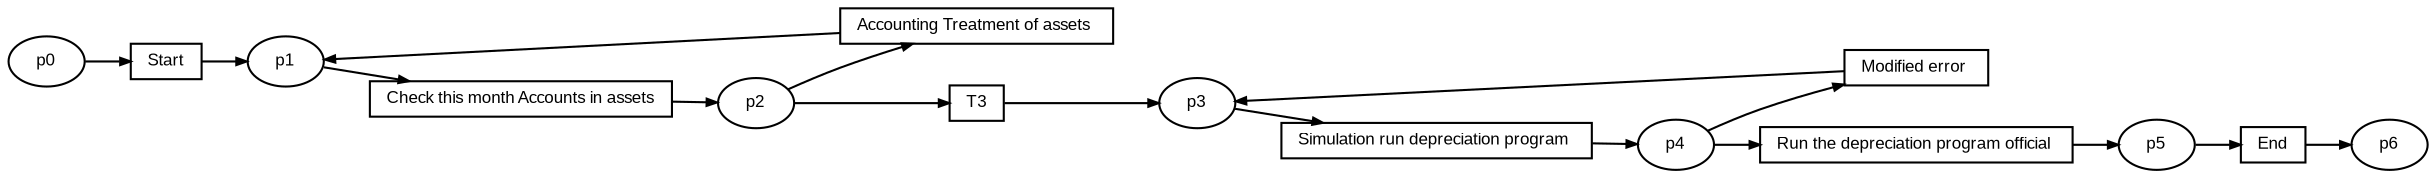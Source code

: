 digraph G {ranksep=".3"; fontsize="8"; remincross=true; margin="0.0,0.0"; fontname="Arial";rankdir="LR"; 
edge [arrowsize="0.5"];
node [height=".2",width=".2",fontname="Arial",fontsize="8"];
t0 [shape="box",label="Start"];
t1 [shape="box",label="Check this month Accounts in assets"];
t2 [shape="box",label="Accounting Treatment of assets "];
t3 [shape="box",label="T3"];
t4 [shape="box",label="Simulation run depreciation program "];
t5 [shape="box",label="Modified error "];
t6 [shape="box",label="Run the depreciation program official "];
t7 [shape="box",label="End"];
p0 [shape="oval",label="p0"];
p1 [shape="oval",label="p1"];
p2 [shape="oval",label="p2"];
p3 [shape="oval",label="p3"];
p4 [shape="oval",label="p4"];
p5 [shape="oval",label="p5"];
p6 [shape="oval",label="p6"];
p1 -> t1[label=""];
t6 -> p5[label=""];
p3 -> t4[label=""];
p0 -> t0[label=""];
t4 -> p4[label=""];
t1 -> p2[label=""];
p2 -> t2[label=""];
t2 -> p1[label=""];
p2 -> t3[label=""];
p5 -> t7[label=""];
t3 -> p3[label=""];
p4 -> t5[label=""];
t5 -> p3[label=""];
p4 -> t6[label=""];
t7 -> p6[label=""];
t0 -> p1[label=""];
}
